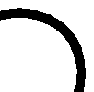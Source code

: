 beginfig(0)

path pth;
pen pn;
pth=fullcircle slanted .25 scaled 2cm;
pn=pencircle scaled 3bp;
draw pth withpen pn;
for t:=0 step .25 until length(pth):
	draw makepath(pn) shifted point t of pth withcolor black;
endfor

endfig
